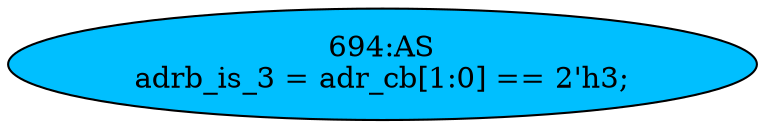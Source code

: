 strict digraph "" {
	node [label="\N"];
	"694:AS"	 [ast="<pyverilog.vparser.ast.Assign object at 0x7fa020e32590>",
		def_var="['adrb_is_3']",
		fillcolor=deepskyblue,
		label="694:AS
adrb_is_3 = adr_cb[1:0] == 2'h3;",
		statements="[]",
		style=filled,
		typ=Assign,
		use_var="['adr_cb']"];
}
